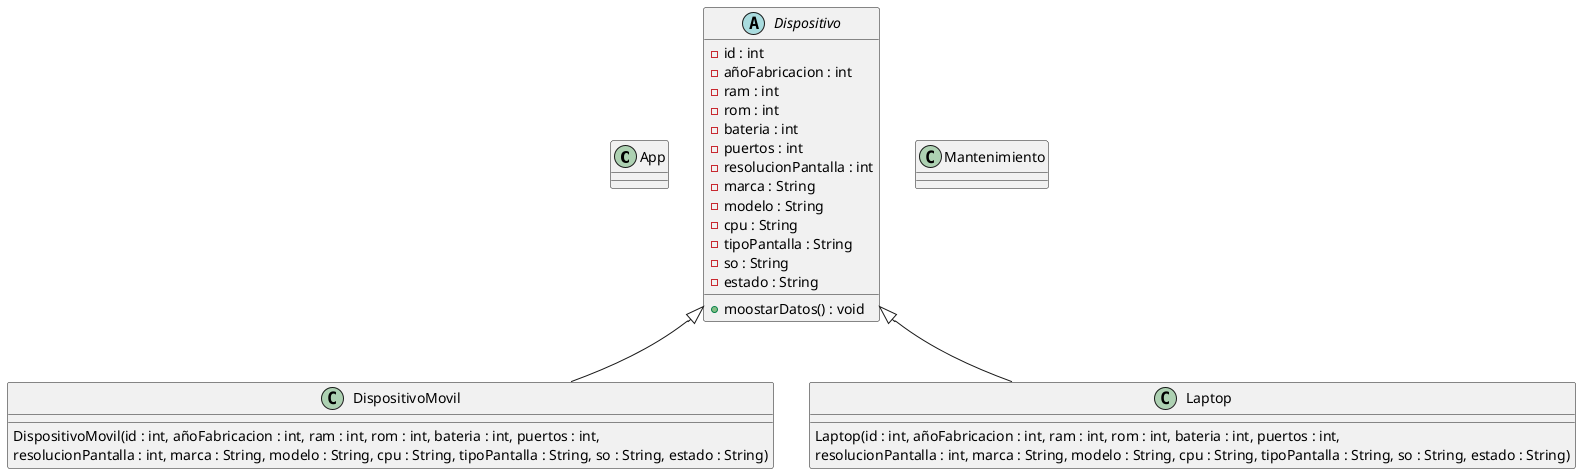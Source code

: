 @startuml Tienda 
class App{

}

abstract class Dispositivo{
    - id : int
    - añoFabricacion : int
    - ram : int
    - rom : int
    - bateria : int
    - puertos : int
    - resolucionPantalla : int
    - marca : String
    - modelo : String
    - cpu : String 
    - tipoPantalla : String 
    - so : String  
    - estado : String
    + moostarDatos() : void
}

class DispositivoMovil {
    DispositivoMovil(id : int, añoFabricacion : int, ram : int, rom : int, bateria : int, puertos : int,
    resolucionPantalla : int, marca : String, modelo : String, cpu : String, tipoPantalla : String, so : String, estado : String)
}

class Laptop{
    Laptop(id : int, añoFabricacion : int, ram : int, rom : int, bateria : int, puertos : int,
    resolucionPantalla : int, marca : String, modelo : String, cpu : String, tipoPantalla : String, so : String, estado : String)
}

class Mantenimiento{

}

Dispositivo <|-- DispositivoMovil
Dispositivo <|-- Laptop